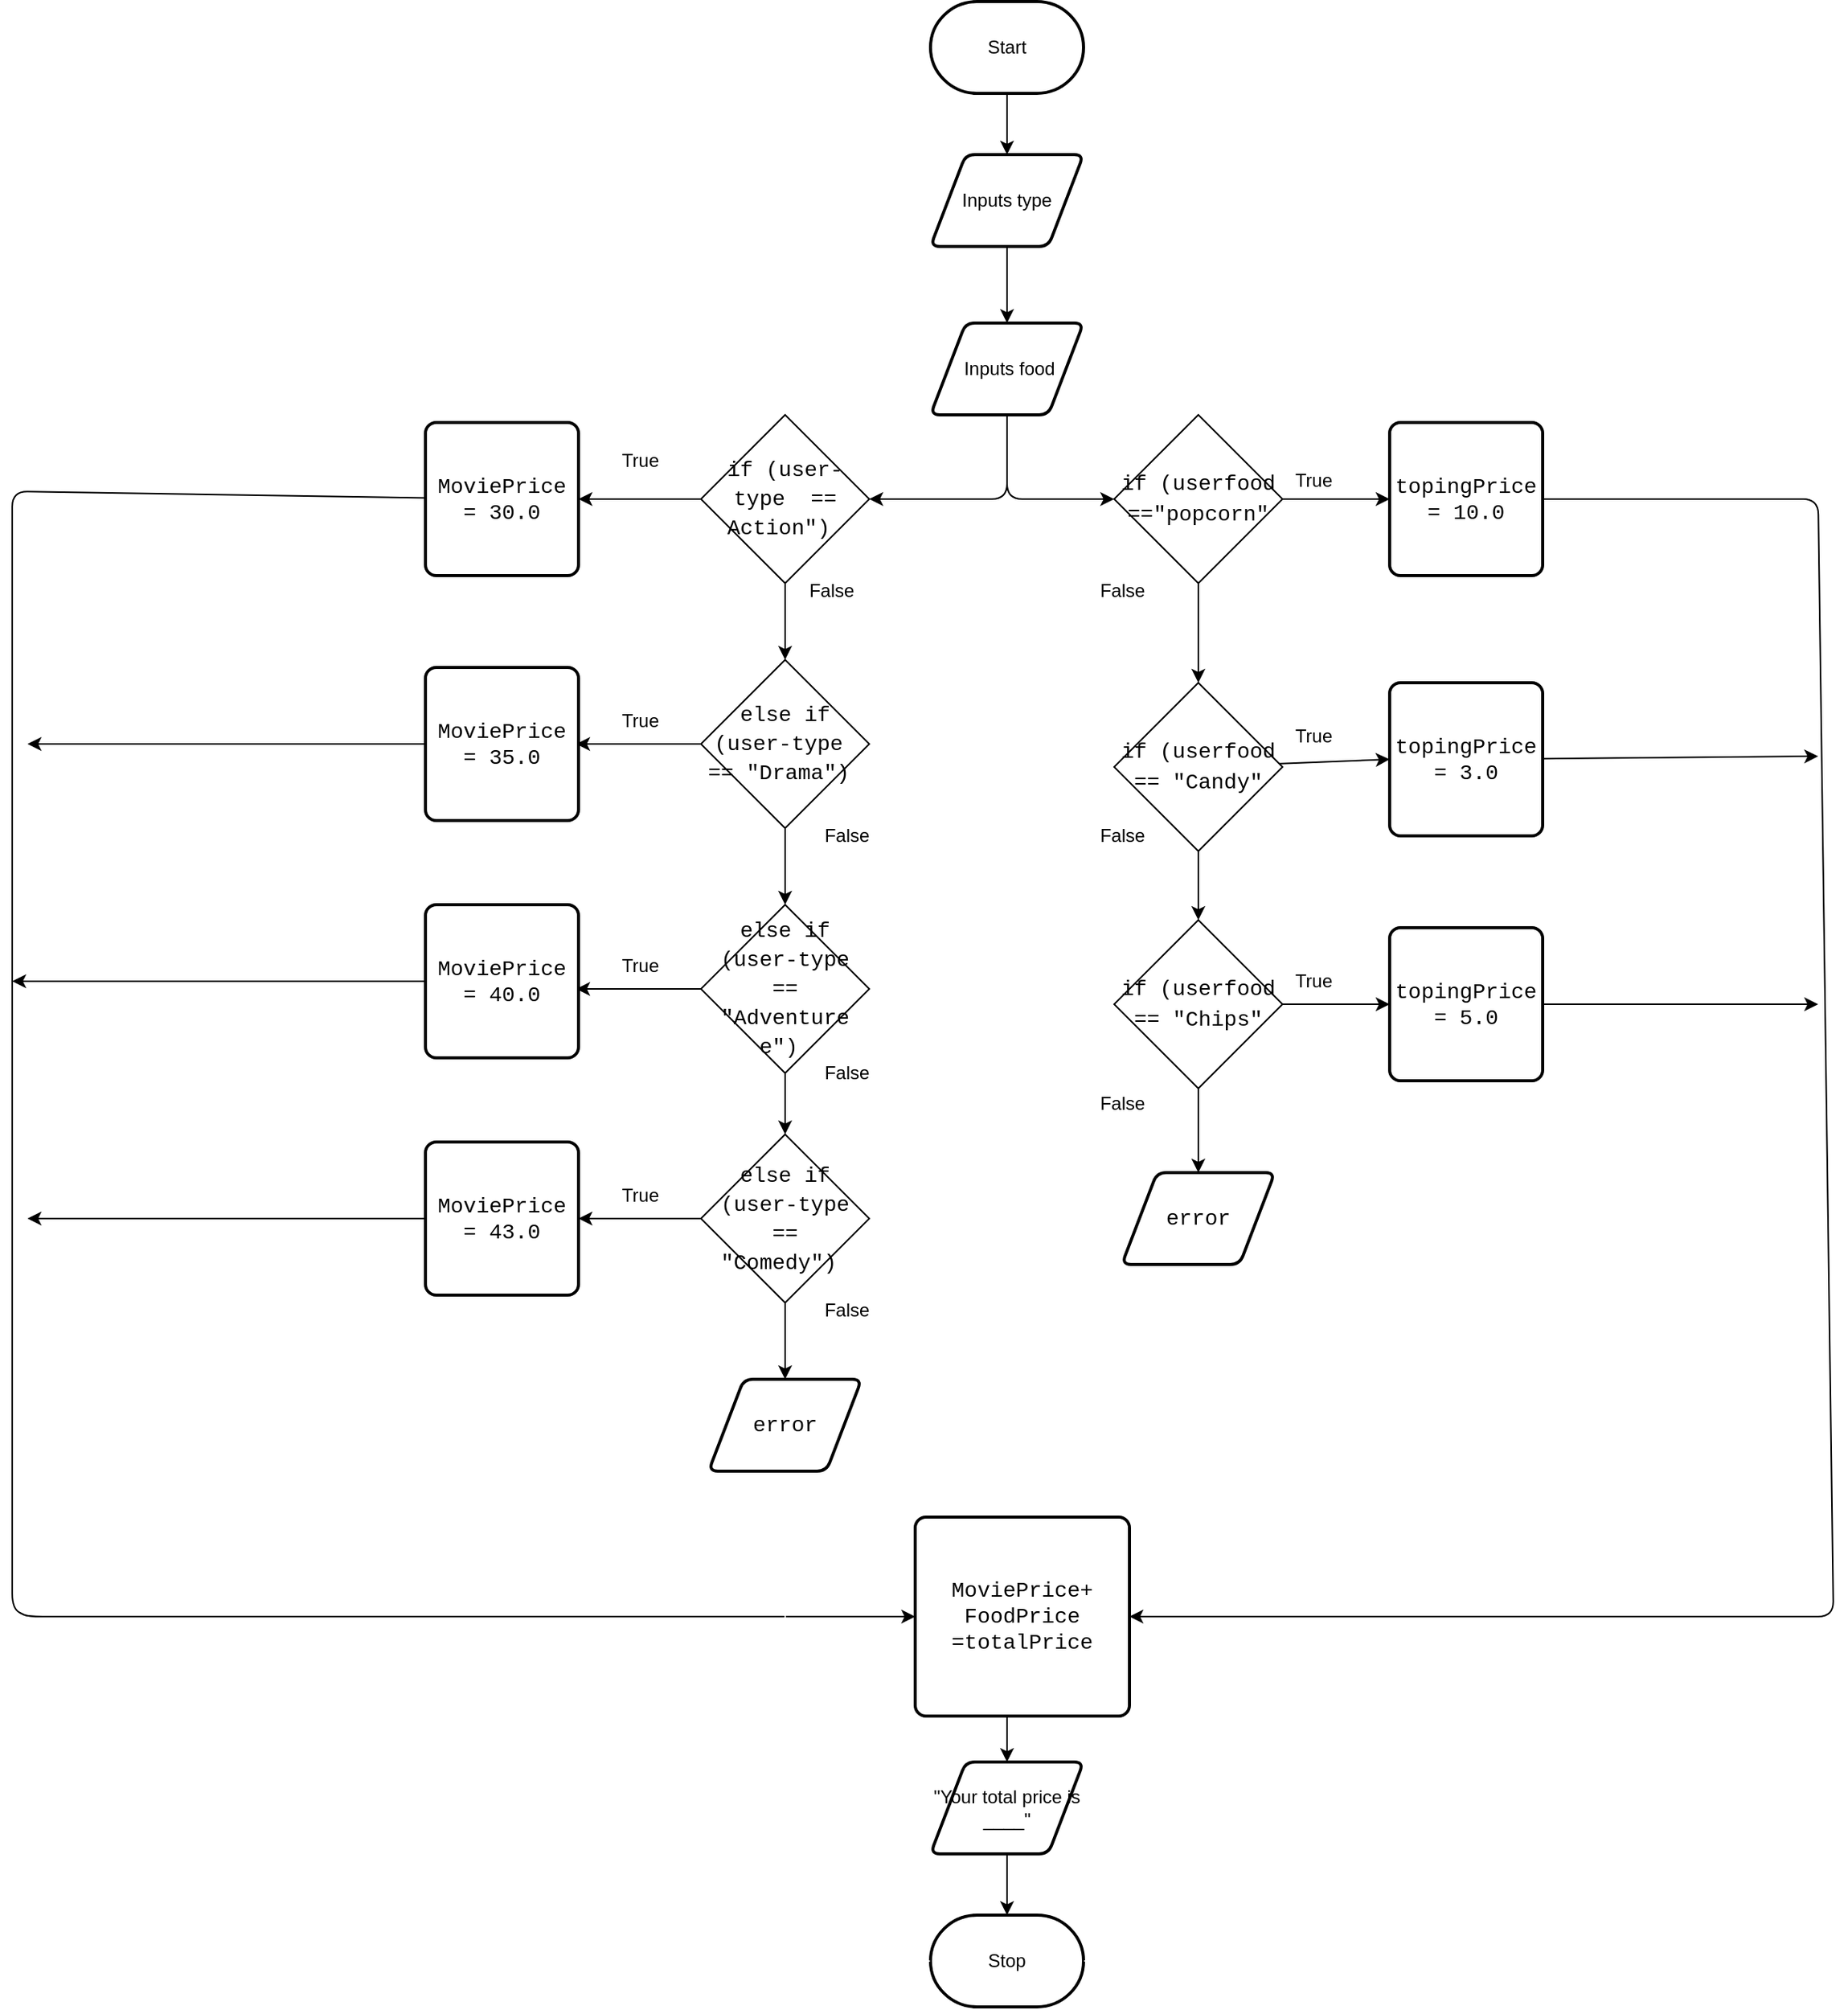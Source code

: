 <mxfile>
    <diagram id="HIP3nbAZw_EuaXWnEj3U" name="Page-1">
        <mxGraphModel dx="1553" dy="603" grid="1" gridSize="10" guides="1" tooltips="1" connect="1" arrows="1" fold="1" page="1" pageScale="1" pageWidth="850" pageHeight="1100" math="0" shadow="0">
            <root>
                <mxCell id="0"/>
                <mxCell id="1" parent="0"/>
                <mxCell id="32" style="edgeStyle=none;html=1;fontColor=#000000;" parent="1" source="33" target="35" edge="1">
                    <mxGeometry relative="1" as="geometry"/>
                </mxCell>
                <mxCell id="33" value="&lt;font color=&quot;#000000&quot;&gt;Start&lt;/font&gt;" style="strokeWidth=2;html=1;shape=mxgraph.flowchart.terminator;whiteSpace=wrap;" parent="1" vertex="1">
                    <mxGeometry x="300" y="50" width="100" height="60" as="geometry"/>
                </mxCell>
                <mxCell id="34" style="edgeStyle=none;html=1;entryX=0.5;entryY=0;entryDx=0;entryDy=0;fontColor=#000000;" parent="1" source="35" target="44" edge="1">
                    <mxGeometry relative="1" as="geometry"/>
                </mxCell>
                <mxCell id="35" value="&lt;font&gt;Inputs type&lt;/font&gt;" style="shape=parallelogram;html=1;strokeWidth=2;perimeter=parallelogramPerimeter;whiteSpace=wrap;rounded=1;arcSize=12;size=0.23;fontColor=#000000;" parent="1" vertex="1">
                    <mxGeometry x="300" y="150" width="100" height="60" as="geometry"/>
                </mxCell>
                <mxCell id="36" style="edgeStyle=none;html=1;fontColor=#000000;" parent="1" target="40" edge="1">
                    <mxGeometry relative="1" as="geometry">
                        <mxPoint x="350" y="1160" as="sourcePoint"/>
                    </mxGeometry>
                </mxCell>
                <mxCell id="37" style="edgeStyle=none;html=1;entryX=0;entryY=0.5;entryDx=0;entryDy=0;fontColor=#000000;" parent="1" source="38" target="82" edge="1">
                    <mxGeometry relative="1" as="geometry">
                        <Array as="points">
                            <mxPoint x="-300" y="370"/>
                            <mxPoint x="-300" y="1100"/>
                            <mxPoint x="-290" y="1105"/>
                        </Array>
                    </mxGeometry>
                </mxCell>
                <mxCell id="38" value="&lt;span style=&quot;font-family: &amp;quot;consolas&amp;quot; , &amp;quot;courier new&amp;quot; , monospace ; font-size: 14px&quot;&gt;&lt;font&gt;MoviePrice = 30.0&lt;/font&gt;&lt;/span&gt;" style="rounded=1;whiteSpace=wrap;html=1;absoluteArcSize=1;arcSize=14;strokeWidth=2;fontColor=#000000;" parent="1" vertex="1">
                    <mxGeometry x="-30" y="325" width="100" height="100" as="geometry"/>
                </mxCell>
                <mxCell id="39" style="edgeStyle=none;html=1;fontColor=#000000;" parent="1" source="40" edge="1">
                    <mxGeometry relative="1" as="geometry">
                        <mxPoint x="350" y="1300" as="targetPoint"/>
                    </mxGeometry>
                </mxCell>
                <mxCell id="40" value="&lt;font&gt;&quot;Your total price is ____&quot;&lt;/font&gt;" style="shape=parallelogram;html=1;strokeWidth=2;perimeter=parallelogramPerimeter;whiteSpace=wrap;rounded=1;arcSize=12;size=0.23;fontColor=#000000;" parent="1" vertex="1">
                    <mxGeometry x="300" y="1200" width="100" height="60" as="geometry"/>
                </mxCell>
                <mxCell id="41" value="&lt;font&gt;Stop&lt;/font&gt;" style="strokeWidth=2;html=1;shape=mxgraph.flowchart.terminator;whiteSpace=wrap;fontColor=#000000;" parent="1" vertex="1">
                    <mxGeometry x="300" y="1300" width="100" height="60" as="geometry"/>
                </mxCell>
                <mxCell id="42" style="edgeStyle=none;html=1;entryX=1;entryY=0.5;entryDx=0;entryDy=0;fontColor=#000000;" parent="1" source="44" target="47" edge="1">
                    <mxGeometry relative="1" as="geometry">
                        <Array as="points">
                            <mxPoint x="350" y="375"/>
                        </Array>
                    </mxGeometry>
                </mxCell>
                <mxCell id="43" style="edgeStyle=none;html=1;entryX=0;entryY=0.5;entryDx=0;entryDy=0;fontColor=#000000;" parent="1" source="44" target="67" edge="1">
                    <mxGeometry relative="1" as="geometry">
                        <Array as="points">
                            <mxPoint x="350" y="375"/>
                        </Array>
                    </mxGeometry>
                </mxCell>
                <mxCell id="44" value="&lt;font&gt;&amp;nbsp;Inputs food&lt;/font&gt;" style="shape=parallelogram;html=1;strokeWidth=2;perimeter=parallelogramPerimeter;whiteSpace=wrap;rounded=1;arcSize=12;size=0.23;fontColor=#000000;" parent="1" vertex="1">
                    <mxGeometry x="300" y="260" width="100" height="60" as="geometry"/>
                </mxCell>
                <mxCell id="45" style="edgeStyle=none;html=1;entryX=0.5;entryY=0;entryDx=0;entryDy=0;fontColor=#000000;" parent="1" source="47" target="50" edge="1">
                    <mxGeometry relative="1" as="geometry"/>
                </mxCell>
                <mxCell id="46" style="edgeStyle=none;html=1;fontColor=#000000;" parent="1" source="47" target="38" edge="1">
                    <mxGeometry relative="1" as="geometry"/>
                </mxCell>
                <mxCell id="47" value="&lt;div style=&quot;font-family: &amp;quot;consolas&amp;quot; , &amp;quot;courier new&amp;quot; , monospace ; font-size: 14px ; line-height: 19px&quot;&gt;&lt;font&gt;if (user-type&amp;nbsp; == Action&quot;)&amp;nbsp;&lt;/font&gt;&lt;/div&gt;" style="rhombus;whiteSpace=wrap;html=1;rounded=0;strokeWidth=1;fontColor=#000000;" parent="1" vertex="1">
                    <mxGeometry x="150" y="320" width="110" height="110" as="geometry"/>
                </mxCell>
                <mxCell id="48" style="edgeStyle=none;html=1;entryX=1;entryY=0.5;entryDx=0;entryDy=0;fontColor=#000000;" parent="1" source="50" edge="1">
                    <mxGeometry relative="1" as="geometry">
                        <mxPoint x="68.5" y="535" as="targetPoint"/>
                    </mxGeometry>
                </mxCell>
                <mxCell id="49" style="edgeStyle=none;html=1;entryX=0.5;entryY=0;entryDx=0;entryDy=0;fontColor=#000000;" parent="1" source="50" target="53" edge="1">
                    <mxGeometry relative="1" as="geometry"/>
                </mxCell>
                <mxCell id="50" value="&lt;div style=&quot;font-family: &amp;quot;consolas&amp;quot; , &amp;quot;courier new&amp;quot; , monospace ; font-size: 14px ; line-height: 19px&quot;&gt;&lt;font&gt;else if (user-type&amp;nbsp; == &quot;Drama&quot;)&amp;nbsp;&lt;/font&gt;&lt;/div&gt;" style="rhombus;whiteSpace=wrap;html=1;fontColor=#000000;" parent="1" vertex="1">
                    <mxGeometry x="150" y="480" width="110" height="110" as="geometry"/>
                </mxCell>
                <mxCell id="51" style="edgeStyle=none;html=1;fontColor=#000000;" parent="1" source="53" edge="1">
                    <mxGeometry relative="1" as="geometry">
                        <mxPoint x="68.5" y="695" as="targetPoint"/>
                    </mxGeometry>
                </mxCell>
                <mxCell id="52" style="edgeStyle=none;html=1;entryX=0.5;entryY=0;entryDx=0;entryDy=0;fontColor=#000000;" parent="1" source="53" target="56" edge="1">
                    <mxGeometry relative="1" as="geometry"/>
                </mxCell>
                <mxCell id="53" value="&lt;div style=&quot;font-family: &amp;quot;consolas&amp;quot; , &amp;quot;courier new&amp;quot; , monospace ; font-size: 14px ; line-height: 19px&quot;&gt;&lt;font&gt;else if (user-type == &quot;Adventure e&quot;)&amp;nbsp;&lt;/font&gt;&lt;/div&gt;" style="rhombus;whiteSpace=wrap;html=1;fontColor=#000000;" parent="1" vertex="1">
                    <mxGeometry x="150" y="640" width="110" height="110" as="geometry"/>
                </mxCell>
                <mxCell id="54" style="edgeStyle=none;html=1;entryX=0.5;entryY=0;entryDx=0;entryDy=0;fontColor=#000000;" parent="1" source="56" target="58" edge="1">
                    <mxGeometry relative="1" as="geometry"/>
                </mxCell>
                <mxCell id="55" style="edgeStyle=none;html=1;entryX=1;entryY=0.5;entryDx=0;entryDy=0;fontColor=#000000;" parent="1" source="56" target="60" edge="1">
                    <mxGeometry relative="1" as="geometry"/>
                </mxCell>
                <mxCell id="56" value="&lt;div style=&quot;font-family: &amp;quot;consolas&amp;quot; , &amp;quot;courier new&amp;quot; , monospace ; font-size: 14px ; line-height: 19px&quot;&gt;&lt;font&gt;else if (user-type == &quot;Comedy&quot;)&amp;nbsp;&lt;/font&gt;&lt;/div&gt;" style="rhombus;whiteSpace=wrap;html=1;fontColor=#000000;" parent="1" vertex="1">
                    <mxGeometry x="150" y="790" width="110" height="110" as="geometry"/>
                </mxCell>
                <mxCell id="57" style="edgeStyle=none;html=1;entryX=0;entryY=0.5;entryDx=0;entryDy=0;fillColor=#60a917;strokeColor=#FFFFFF;entryPerimeter=0;fontColor=#000000;" parent="1" source="58" target="41" edge="1">
                    <mxGeometry relative="1" as="geometry">
                        <Array as="points">
                            <mxPoint x="205" y="1330"/>
                        </Array>
                    </mxGeometry>
                </mxCell>
                <mxCell id="58" value="&lt;div style=&quot;font-family: &amp;quot;consolas&amp;quot; , &amp;quot;courier new&amp;quot; , monospace ; font-size: 14px ; line-height: 19px&quot;&gt;&lt;font&gt;error&lt;/font&gt;&lt;/div&gt;" style="shape=parallelogram;html=1;strokeWidth=2;perimeter=parallelogramPerimeter;whiteSpace=wrap;rounded=1;arcSize=12;size=0.23;fontColor=#000000;" parent="1" vertex="1">
                    <mxGeometry x="155" y="950" width="100" height="60" as="geometry"/>
                </mxCell>
                <mxCell id="59" style="edgeStyle=none;html=1;fontColor=#000000;" parent="1" source="60" edge="1">
                    <mxGeometry relative="1" as="geometry">
                        <mxPoint x="-290" y="845" as="targetPoint"/>
                    </mxGeometry>
                </mxCell>
                <mxCell id="60" value="&lt;span style=&quot;font-family: &amp;quot;consolas&amp;quot; , &amp;quot;courier new&amp;quot; , monospace ; font-size: 14px&quot;&gt;&lt;font&gt;MoviePrice = 43.0&lt;/font&gt;&lt;/span&gt;" style="rounded=1;whiteSpace=wrap;html=1;absoluteArcSize=1;arcSize=14;strokeWidth=2;fontColor=#000000;" parent="1" vertex="1">
                    <mxGeometry x="-30" y="795" width="100" height="100" as="geometry"/>
                </mxCell>
                <mxCell id="61" style="edgeStyle=none;html=1;fontColor=#000000;" parent="1" source="62" edge="1">
                    <mxGeometry relative="1" as="geometry">
                        <mxPoint x="-300" y="690" as="targetPoint"/>
                    </mxGeometry>
                </mxCell>
                <mxCell id="62" value="&lt;span style=&quot;font-family: &amp;quot;consolas&amp;quot; , &amp;quot;courier new&amp;quot; , monospace ; font-size: 14px&quot;&gt;&lt;font&gt;MoviePrice = 40.0&lt;/font&gt;&lt;/span&gt;" style="rounded=1;whiteSpace=wrap;html=1;absoluteArcSize=1;arcSize=14;strokeWidth=2;fontColor=#000000;" parent="1" vertex="1">
                    <mxGeometry x="-30" y="640" width="100" height="100" as="geometry"/>
                </mxCell>
                <mxCell id="63" style="edgeStyle=none;html=1;fontColor=#000000;" parent="1" source="64" edge="1">
                    <mxGeometry relative="1" as="geometry">
                        <mxPoint x="-290" y="535" as="targetPoint"/>
                    </mxGeometry>
                </mxCell>
                <mxCell id="64" value="&lt;span style=&quot;font-family: &amp;quot;consolas&amp;quot; , &amp;quot;courier new&amp;quot; , monospace ; font-size: 14px&quot;&gt;&lt;font&gt;MoviePrice = 35.0&lt;/font&gt;&lt;/span&gt;" style="rounded=1;whiteSpace=wrap;html=1;absoluteArcSize=1;arcSize=14;strokeWidth=2;fontColor=#000000;" parent="1" vertex="1">
                    <mxGeometry x="-30" y="485" width="100" height="100" as="geometry"/>
                </mxCell>
                <mxCell id="65" style="edgeStyle=none;html=1;entryX=0.5;entryY=0;entryDx=0;entryDy=0;fontColor=#000000;" parent="1" source="67" target="70" edge="1">
                    <mxGeometry relative="1" as="geometry"/>
                </mxCell>
                <mxCell id="66" style="edgeStyle=none;html=1;entryX=0;entryY=0.5;entryDx=0;entryDy=0;fontColor=#000000;" parent="1" source="67" target="77" edge="1">
                    <mxGeometry relative="1" as="geometry"/>
                </mxCell>
                <mxCell id="67" value="&lt;div style=&quot;line-height: 19px&quot;&gt;&lt;div style=&quot;line-height: 19px&quot;&gt;&lt;font face=&quot;consolas, courier new, monospace&quot;&gt;&lt;span style=&quot;font-size: 14px&quot;&gt;if (userfood ==&quot;popcorn&quot;&lt;/span&gt;&lt;/font&gt;&lt;/div&gt;&lt;/div&gt;" style="rhombus;whiteSpace=wrap;html=1;fontColor=#000000;" parent="1" vertex="1">
                    <mxGeometry x="420.0" y="320" width="110" height="110" as="geometry"/>
                </mxCell>
                <mxCell id="68" style="edgeStyle=none;html=1;entryX=0.5;entryY=0;entryDx=0;entryDy=0;fontColor=#000000;" parent="1" source="70" target="73" edge="1">
                    <mxGeometry relative="1" as="geometry"/>
                </mxCell>
                <mxCell id="69" style="edgeStyle=none;html=1;entryX=0;entryY=0.5;entryDx=0;entryDy=0;fontColor=#000000;" parent="1" source="70" target="81" edge="1">
                    <mxGeometry relative="1" as="geometry"/>
                </mxCell>
                <mxCell id="70" value="&lt;div style=&quot;line-height: 19px&quot;&gt;&lt;font face=&quot;consolas, courier new, monospace&quot;&gt;&lt;span style=&quot;font-size: 14px&quot;&gt;if (userfood == &quot;Candy&quot;&lt;/span&gt;&lt;/font&gt;&lt;br&gt;&lt;/div&gt;" style="rhombus;whiteSpace=wrap;html=1;fontColor=#000000;" parent="1" vertex="1">
                    <mxGeometry x="420.0" y="495" width="110" height="110" as="geometry"/>
                </mxCell>
                <mxCell id="71" style="edgeStyle=none;html=1;entryX=0.5;entryY=0;entryDx=0;entryDy=0;fontColor=#000000;" parent="1" source="73" target="75" edge="1">
                    <mxGeometry relative="1" as="geometry">
                        <mxPoint x="464.09" y="800" as="targetPoint"/>
                    </mxGeometry>
                </mxCell>
                <mxCell id="72" style="edgeStyle=none;html=1;entryX=0;entryY=0.5;entryDx=0;entryDy=0;fontColor=#000000;" parent="1" source="73" target="79" edge="1">
                    <mxGeometry relative="1" as="geometry">
                        <Array as="points">
                            <mxPoint x="600" y="705"/>
                        </Array>
                    </mxGeometry>
                </mxCell>
                <mxCell id="73" value="&lt;div style=&quot;line-height: 19px&quot;&gt;&lt;font&gt;&lt;font face=&quot;consolas, courier new, monospace&quot;&gt;&lt;span style=&quot;font-size: 14px&quot;&gt;if (userfood == &quot;Chips&quot;&lt;/span&gt;&lt;/font&gt;&lt;/font&gt;&lt;br&gt;&lt;/div&gt;" style="rhombus;whiteSpace=wrap;html=1;fontColor=#000000;" parent="1" vertex="1">
                    <mxGeometry x="420.0" y="650" width="110" height="110" as="geometry"/>
                </mxCell>
                <mxCell id="74" style="edgeStyle=none;html=1;entryX=1;entryY=0.5;entryDx=0;entryDy=0;fillColor=#60a917;strokeColor=#FFFFFF;entryPerimeter=0;fontColor=#000000;" parent="1" source="75" target="41" edge="1">
                    <mxGeometry relative="1" as="geometry">
                        <Array as="points">
                            <mxPoint x="475" y="1330"/>
                        </Array>
                    </mxGeometry>
                </mxCell>
                <mxCell id="75" value="&lt;div style=&quot;font-family: &amp;quot;consolas&amp;quot; , &amp;quot;courier new&amp;quot; , monospace ; font-size: 14px ; line-height: 19px&quot;&gt;&lt;font&gt;error&lt;/font&gt;&lt;/div&gt;" style="shape=parallelogram;html=1;strokeWidth=2;perimeter=parallelogramPerimeter;whiteSpace=wrap;rounded=1;arcSize=12;size=0.23;fontColor=#000000;" parent="1" vertex="1">
                    <mxGeometry x="425.0" y="815" width="100" height="60" as="geometry"/>
                </mxCell>
                <mxCell id="76" style="edgeStyle=none;html=1;entryX=1;entryY=0.5;entryDx=0;entryDy=0;fontColor=#000000;" parent="1" source="77" target="82" edge="1">
                    <mxGeometry relative="1" as="geometry">
                        <Array as="points">
                            <mxPoint x="880" y="375"/>
                            <mxPoint x="890" y="1105"/>
                        </Array>
                    </mxGeometry>
                </mxCell>
                <mxCell id="77" value="&lt;span style=&quot;font-family: &amp;quot;consolas&amp;quot; , &amp;quot;courier new&amp;quot; , monospace ; font-size: 14px&quot;&gt;&lt;font&gt;topingPrice = 10.0&lt;/font&gt;&lt;/span&gt;" style="rounded=1;whiteSpace=wrap;html=1;absoluteArcSize=1;arcSize=14;strokeWidth=2;fontColor=#000000;" parent="1" vertex="1">
                    <mxGeometry x="600" y="325" width="100" height="100" as="geometry"/>
                </mxCell>
                <mxCell id="78" style="edgeStyle=none;html=1;fontColor=#000000;" parent="1" source="79" edge="1">
                    <mxGeometry relative="1" as="geometry">
                        <mxPoint x="880" y="705" as="targetPoint"/>
                    </mxGeometry>
                </mxCell>
                <mxCell id="79" value="&lt;span style=&quot;font-family: &amp;quot;consolas&amp;quot; , &amp;quot;courier new&amp;quot; , monospace ; font-size: 14px&quot;&gt;&lt;font&gt;topingPrice = 5.0&lt;/font&gt;&lt;/span&gt;" style="rounded=1;whiteSpace=wrap;html=1;absoluteArcSize=1;arcSize=14;strokeWidth=2;fontColor=#000000;" parent="1" vertex="1">
                    <mxGeometry x="600" y="655" width="100" height="100" as="geometry"/>
                </mxCell>
                <mxCell id="80" style="edgeStyle=none;html=1;fontColor=#000000;" parent="1" source="81" edge="1">
                    <mxGeometry relative="1" as="geometry">
                        <mxPoint x="880" y="543" as="targetPoint"/>
                    </mxGeometry>
                </mxCell>
                <mxCell id="81" value="&lt;span style=&quot;font-family: &amp;quot;consolas&amp;quot; , &amp;quot;courier new&amp;quot; , monospace ; font-size: 14px&quot;&gt;&lt;font&gt;topingPrice = 3.0&lt;/font&gt;&lt;/span&gt;" style="rounded=1;whiteSpace=wrap;html=1;absoluteArcSize=1;arcSize=14;strokeWidth=2;fontColor=#000000;" parent="1" vertex="1">
                    <mxGeometry x="600" y="495" width="100" height="100" as="geometry"/>
                </mxCell>
                <mxCell id="82" value="&lt;font face=&quot;consolas, courier new, monospace&quot;&gt;&lt;span style=&quot;font-size: 14px;&quot;&gt;MoviePrice+&lt;br&gt;FoodPrice&lt;br&gt;=totalPrice&lt;/span&gt;&lt;/font&gt;" style="rounded=1;whiteSpace=wrap;html=1;absoluteArcSize=1;arcSize=14;strokeWidth=2;fontColor=#000000;" parent="1" vertex="1">
                    <mxGeometry x="290" y="1040" width="140" height="130" as="geometry"/>
                </mxCell>
                <mxCell id="83" value="&lt;font&gt;True&lt;/font&gt;" style="text;html=1;align=center;verticalAlign=middle;resizable=0;points=[];autosize=1;strokeColor=none;fillColor=none;fontColor=#000000;" parent="1" vertex="1">
                    <mxGeometry x="90" y="340" width="40" height="20" as="geometry"/>
                </mxCell>
                <mxCell id="84" value="&lt;font&gt;True&lt;/font&gt;" style="text;html=1;align=center;verticalAlign=middle;resizable=0;points=[];autosize=1;strokeColor=none;fillColor=none;fontColor=#000000;" parent="1" vertex="1">
                    <mxGeometry x="90" y="510" width="40" height="20" as="geometry"/>
                </mxCell>
                <mxCell id="85" value="&lt;font&gt;True&lt;/font&gt;" style="text;html=1;align=center;verticalAlign=middle;resizable=0;points=[];autosize=1;strokeColor=none;fillColor=none;fontColor=#000000;" parent="1" vertex="1">
                    <mxGeometry x="90" y="670" width="40" height="20" as="geometry"/>
                </mxCell>
                <mxCell id="86" value="&lt;font&gt;True&lt;/font&gt;" style="text;html=1;align=center;verticalAlign=middle;resizable=0;points=[];autosize=1;strokeColor=none;fillColor=none;fontColor=#000000;" parent="1" vertex="1">
                    <mxGeometry x="90" y="820" width="40" height="20" as="geometry"/>
                </mxCell>
                <mxCell id="87" value="&lt;font&gt;True&lt;/font&gt;" style="text;html=1;align=center;verticalAlign=middle;resizable=0;points=[];autosize=1;strokeColor=none;fillColor=none;fontColor=#000000;" parent="1" vertex="1">
                    <mxGeometry x="530" y="680" width="40" height="20" as="geometry"/>
                </mxCell>
                <mxCell id="88" value="&lt;font&gt;True&lt;/font&gt;" style="text;html=1;align=center;verticalAlign=middle;resizable=0;points=[];autosize=1;strokeColor=none;fillColor=none;fontColor=#000000;" parent="1" vertex="1">
                    <mxGeometry x="530" y="520" width="40" height="20" as="geometry"/>
                </mxCell>
                <mxCell id="89" value="&lt;font&gt;True&lt;/font&gt;" style="text;html=1;align=center;verticalAlign=middle;resizable=0;points=[];autosize=1;strokeColor=none;fillColor=none;fontColor=#000000;" parent="1" vertex="1">
                    <mxGeometry x="530" y="353" width="40" height="20" as="geometry"/>
                </mxCell>
                <mxCell id="90" value="&lt;font&gt;False&lt;/font&gt;" style="text;html=1;align=center;verticalAlign=middle;resizable=0;points=[];autosize=1;strokeColor=none;fillColor=none;fontColor=#000000;" parent="1" vertex="1">
                    <mxGeometry x="215" y="425" width="40" height="20" as="geometry"/>
                </mxCell>
                <mxCell id="91" value="&lt;font&gt;False&lt;/font&gt;" style="text;html=1;align=center;verticalAlign=middle;resizable=0;points=[];autosize=1;strokeColor=none;fillColor=none;fontColor=#000000;" parent="1" vertex="1">
                    <mxGeometry x="225" y="585" width="40" height="20" as="geometry"/>
                </mxCell>
                <mxCell id="92" value="&lt;font&gt;False&lt;/font&gt;" style="text;html=1;align=center;verticalAlign=middle;resizable=0;points=[];autosize=1;strokeColor=none;fillColor=none;fontColor=#000000;" parent="1" vertex="1">
                    <mxGeometry x="225" y="740" width="40" height="20" as="geometry"/>
                </mxCell>
                <mxCell id="93" value="&lt;font&gt;False&lt;/font&gt;" style="text;html=1;align=center;verticalAlign=middle;resizable=0;points=[];autosize=1;strokeColor=none;fillColor=none;fontColor=#000000;" parent="1" vertex="1">
                    <mxGeometry x="225" y="895" width="40" height="20" as="geometry"/>
                </mxCell>
                <mxCell id="94" value="&lt;font&gt;False&lt;/font&gt;" style="text;html=1;align=center;verticalAlign=middle;resizable=0;points=[];autosize=1;strokeColor=none;fillColor=none;fontColor=#000000;" parent="1" vertex="1">
                    <mxGeometry x="405" y="760" width="40" height="20" as="geometry"/>
                </mxCell>
                <mxCell id="95" value="&lt;font&gt;False&lt;/font&gt;" style="text;html=1;align=center;verticalAlign=middle;resizable=0;points=[];autosize=1;strokeColor=none;fillColor=none;fontColor=#000000;" parent="1" vertex="1">
                    <mxGeometry x="405" y="585" width="40" height="20" as="geometry"/>
                </mxCell>
                <mxCell id="96" value="&lt;font&gt;False&lt;/font&gt;" style="text;html=1;align=center;verticalAlign=middle;resizable=0;points=[];autosize=1;strokeColor=none;fillColor=none;fontColor=#000000;" parent="1" vertex="1">
                    <mxGeometry x="405" y="425" width="40" height="20" as="geometry"/>
                </mxCell>
            </root>
        </mxGraphModel>
    </diagram>
</mxfile>